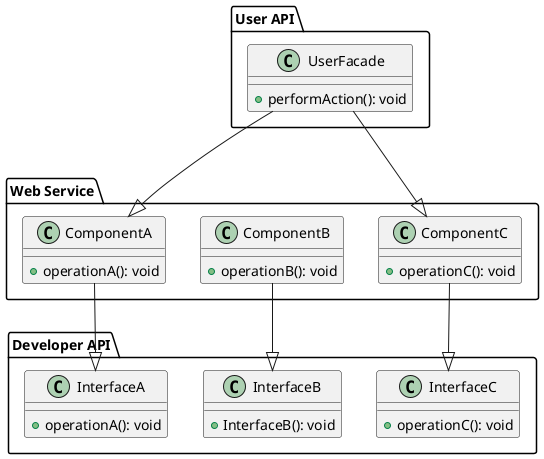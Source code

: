 @startuml

package "User API" {
  class UserFacade {
    + performAction(): void
  }
}

package "Web Service" {
  class ComponentA {
    + operationA(): void
  }

  class ComponentB {
    + operationB(): void
  }

  class ComponentC {
    + operationC(): void
  }
}

package "Developer API" {
  class InterfaceA {
    + operationA(): void
  }

  class InterfaceB {
    + InterfaceB(): void
  }

  class InterfaceC {
    + operationC(): void
  }
}

UserFacade --|> ComponentA

UserFacade --|> ComponentC

ComponentA --|> InterfaceA

ComponentB --|> InterfaceB

ComponentC --|> InterfaceC


UserFacade -[hidden]-> ComponentA: uses
UserFacade -[hidden]-> ComponentC: uses

@enduml
